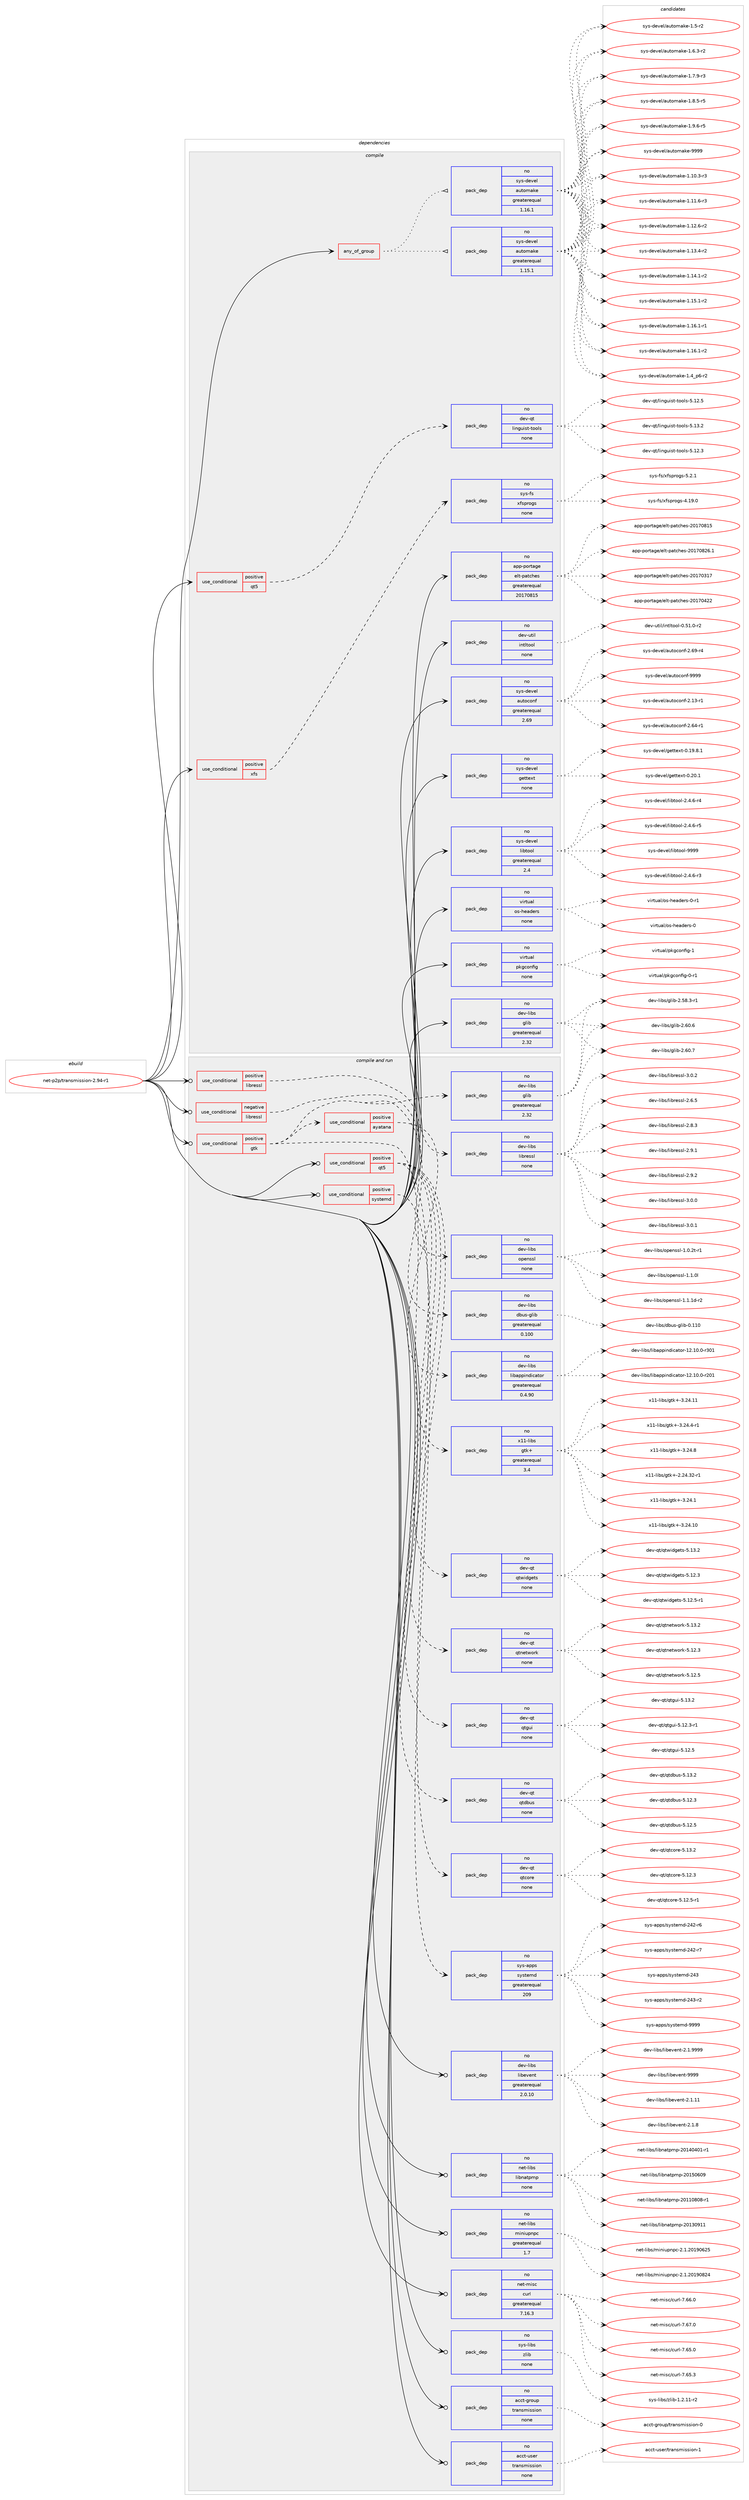 digraph prolog {

# *************
# Graph options
# *************

newrank=true;
concentrate=true;
compound=true;
graph [rankdir=LR,fontname=Helvetica,fontsize=10,ranksep=1.5];#, ranksep=2.5, nodesep=0.2];
edge  [arrowhead=vee];
node  [fontname=Helvetica,fontsize=10];

# **********
# The ebuild
# **********

subgraph cluster_leftcol {
color=gray;
rank=same;
label=<<i>ebuild</i>>;
id [label="net-p2p/transmission-2.94-r1", color=red, width=4, href="../net-p2p/transmission-2.94-r1.svg"];
}

# ****************
# The dependencies
# ****************

subgraph cluster_midcol {
color=gray;
label=<<i>dependencies</i>>;
subgraph cluster_compile {
fillcolor="#eeeeee";
style=filled;
label=<<i>compile</i>>;
subgraph any14338 {
dependency840773 [label=<<TABLE BORDER="0" CELLBORDER="1" CELLSPACING="0" CELLPADDING="4"><TR><TD CELLPADDING="10">any_of_group</TD></TR></TABLE>>, shape=none, color=red];subgraph pack621040 {
dependency840774 [label=<<TABLE BORDER="0" CELLBORDER="1" CELLSPACING="0" CELLPADDING="4" WIDTH="220"><TR><TD ROWSPAN="6" CELLPADDING="30">pack_dep</TD></TR><TR><TD WIDTH="110">no</TD></TR><TR><TD>sys-devel</TD></TR><TR><TD>automake</TD></TR><TR><TD>greaterequal</TD></TR><TR><TD>1.16.1</TD></TR></TABLE>>, shape=none, color=blue];
}
dependency840773:e -> dependency840774:w [weight=20,style="dotted",arrowhead="oinv"];
subgraph pack621041 {
dependency840775 [label=<<TABLE BORDER="0" CELLBORDER="1" CELLSPACING="0" CELLPADDING="4" WIDTH="220"><TR><TD ROWSPAN="6" CELLPADDING="30">pack_dep</TD></TR><TR><TD WIDTH="110">no</TD></TR><TR><TD>sys-devel</TD></TR><TR><TD>automake</TD></TR><TR><TD>greaterequal</TD></TR><TR><TD>1.15.1</TD></TR></TABLE>>, shape=none, color=blue];
}
dependency840773:e -> dependency840775:w [weight=20,style="dotted",arrowhead="oinv"];
}
id:e -> dependency840773:w [weight=20,style="solid",arrowhead="vee"];
subgraph cond204897 {
dependency840776 [label=<<TABLE BORDER="0" CELLBORDER="1" CELLSPACING="0" CELLPADDING="4"><TR><TD ROWSPAN="3" CELLPADDING="10">use_conditional</TD></TR><TR><TD>positive</TD></TR><TR><TD>qt5</TD></TR></TABLE>>, shape=none, color=red];
subgraph pack621042 {
dependency840777 [label=<<TABLE BORDER="0" CELLBORDER="1" CELLSPACING="0" CELLPADDING="4" WIDTH="220"><TR><TD ROWSPAN="6" CELLPADDING="30">pack_dep</TD></TR><TR><TD WIDTH="110">no</TD></TR><TR><TD>dev-qt</TD></TR><TR><TD>linguist-tools</TD></TR><TR><TD>none</TD></TR><TR><TD></TD></TR></TABLE>>, shape=none, color=blue];
}
dependency840776:e -> dependency840777:w [weight=20,style="dashed",arrowhead="vee"];
}
id:e -> dependency840776:w [weight=20,style="solid",arrowhead="vee"];
subgraph cond204898 {
dependency840778 [label=<<TABLE BORDER="0" CELLBORDER="1" CELLSPACING="0" CELLPADDING="4"><TR><TD ROWSPAN="3" CELLPADDING="10">use_conditional</TD></TR><TR><TD>positive</TD></TR><TR><TD>xfs</TD></TR></TABLE>>, shape=none, color=red];
subgraph pack621043 {
dependency840779 [label=<<TABLE BORDER="0" CELLBORDER="1" CELLSPACING="0" CELLPADDING="4" WIDTH="220"><TR><TD ROWSPAN="6" CELLPADDING="30">pack_dep</TD></TR><TR><TD WIDTH="110">no</TD></TR><TR><TD>sys-fs</TD></TR><TR><TD>xfsprogs</TD></TR><TR><TD>none</TD></TR><TR><TD></TD></TR></TABLE>>, shape=none, color=blue];
}
dependency840778:e -> dependency840779:w [weight=20,style="dashed",arrowhead="vee"];
}
id:e -> dependency840778:w [weight=20,style="solid",arrowhead="vee"];
subgraph pack621044 {
dependency840780 [label=<<TABLE BORDER="0" CELLBORDER="1" CELLSPACING="0" CELLPADDING="4" WIDTH="220"><TR><TD ROWSPAN="6" CELLPADDING="30">pack_dep</TD></TR><TR><TD WIDTH="110">no</TD></TR><TR><TD>app-portage</TD></TR><TR><TD>elt-patches</TD></TR><TR><TD>greaterequal</TD></TR><TR><TD>20170815</TD></TR></TABLE>>, shape=none, color=blue];
}
id:e -> dependency840780:w [weight=20,style="solid",arrowhead="vee"];
subgraph pack621045 {
dependency840781 [label=<<TABLE BORDER="0" CELLBORDER="1" CELLSPACING="0" CELLPADDING="4" WIDTH="220"><TR><TD ROWSPAN="6" CELLPADDING="30">pack_dep</TD></TR><TR><TD WIDTH="110">no</TD></TR><TR><TD>dev-libs</TD></TR><TR><TD>glib</TD></TR><TR><TD>greaterequal</TD></TR><TR><TD>2.32</TD></TR></TABLE>>, shape=none, color=blue];
}
id:e -> dependency840781:w [weight=20,style="solid",arrowhead="vee"];
subgraph pack621046 {
dependency840782 [label=<<TABLE BORDER="0" CELLBORDER="1" CELLSPACING="0" CELLPADDING="4" WIDTH="220"><TR><TD ROWSPAN="6" CELLPADDING="30">pack_dep</TD></TR><TR><TD WIDTH="110">no</TD></TR><TR><TD>dev-util</TD></TR><TR><TD>intltool</TD></TR><TR><TD>none</TD></TR><TR><TD></TD></TR></TABLE>>, shape=none, color=blue];
}
id:e -> dependency840782:w [weight=20,style="solid",arrowhead="vee"];
subgraph pack621047 {
dependency840783 [label=<<TABLE BORDER="0" CELLBORDER="1" CELLSPACING="0" CELLPADDING="4" WIDTH="220"><TR><TD ROWSPAN="6" CELLPADDING="30">pack_dep</TD></TR><TR><TD WIDTH="110">no</TD></TR><TR><TD>sys-devel</TD></TR><TR><TD>autoconf</TD></TR><TR><TD>greaterequal</TD></TR><TR><TD>2.69</TD></TR></TABLE>>, shape=none, color=blue];
}
id:e -> dependency840783:w [weight=20,style="solid",arrowhead="vee"];
subgraph pack621048 {
dependency840784 [label=<<TABLE BORDER="0" CELLBORDER="1" CELLSPACING="0" CELLPADDING="4" WIDTH="220"><TR><TD ROWSPAN="6" CELLPADDING="30">pack_dep</TD></TR><TR><TD WIDTH="110">no</TD></TR><TR><TD>sys-devel</TD></TR><TR><TD>gettext</TD></TR><TR><TD>none</TD></TR><TR><TD></TD></TR></TABLE>>, shape=none, color=blue];
}
id:e -> dependency840784:w [weight=20,style="solid",arrowhead="vee"];
subgraph pack621049 {
dependency840785 [label=<<TABLE BORDER="0" CELLBORDER="1" CELLSPACING="0" CELLPADDING="4" WIDTH="220"><TR><TD ROWSPAN="6" CELLPADDING="30">pack_dep</TD></TR><TR><TD WIDTH="110">no</TD></TR><TR><TD>sys-devel</TD></TR><TR><TD>libtool</TD></TR><TR><TD>greaterequal</TD></TR><TR><TD>2.4</TD></TR></TABLE>>, shape=none, color=blue];
}
id:e -> dependency840785:w [weight=20,style="solid",arrowhead="vee"];
subgraph pack621050 {
dependency840786 [label=<<TABLE BORDER="0" CELLBORDER="1" CELLSPACING="0" CELLPADDING="4" WIDTH="220"><TR><TD ROWSPAN="6" CELLPADDING="30">pack_dep</TD></TR><TR><TD WIDTH="110">no</TD></TR><TR><TD>virtual</TD></TR><TR><TD>os-headers</TD></TR><TR><TD>none</TD></TR><TR><TD></TD></TR></TABLE>>, shape=none, color=blue];
}
id:e -> dependency840786:w [weight=20,style="solid",arrowhead="vee"];
subgraph pack621051 {
dependency840787 [label=<<TABLE BORDER="0" CELLBORDER="1" CELLSPACING="0" CELLPADDING="4" WIDTH="220"><TR><TD ROWSPAN="6" CELLPADDING="30">pack_dep</TD></TR><TR><TD WIDTH="110">no</TD></TR><TR><TD>virtual</TD></TR><TR><TD>pkgconfig</TD></TR><TR><TD>none</TD></TR><TR><TD></TD></TR></TABLE>>, shape=none, color=blue];
}
id:e -> dependency840787:w [weight=20,style="solid",arrowhead="vee"];
}
subgraph cluster_compileandrun {
fillcolor="#eeeeee";
style=filled;
label=<<i>compile and run</i>>;
subgraph cond204899 {
dependency840788 [label=<<TABLE BORDER="0" CELLBORDER="1" CELLSPACING="0" CELLPADDING="4"><TR><TD ROWSPAN="3" CELLPADDING="10">use_conditional</TD></TR><TR><TD>negative</TD></TR><TR><TD>libressl</TD></TR></TABLE>>, shape=none, color=red];
subgraph pack621052 {
dependency840789 [label=<<TABLE BORDER="0" CELLBORDER="1" CELLSPACING="0" CELLPADDING="4" WIDTH="220"><TR><TD ROWSPAN="6" CELLPADDING="30">pack_dep</TD></TR><TR><TD WIDTH="110">no</TD></TR><TR><TD>dev-libs</TD></TR><TR><TD>openssl</TD></TR><TR><TD>none</TD></TR><TR><TD></TD></TR></TABLE>>, shape=none, color=blue];
}
dependency840788:e -> dependency840789:w [weight=20,style="dashed",arrowhead="vee"];
}
id:e -> dependency840788:w [weight=20,style="solid",arrowhead="odotvee"];
subgraph cond204900 {
dependency840790 [label=<<TABLE BORDER="0" CELLBORDER="1" CELLSPACING="0" CELLPADDING="4"><TR><TD ROWSPAN="3" CELLPADDING="10">use_conditional</TD></TR><TR><TD>positive</TD></TR><TR><TD>gtk</TD></TR></TABLE>>, shape=none, color=red];
subgraph pack621053 {
dependency840791 [label=<<TABLE BORDER="0" CELLBORDER="1" CELLSPACING="0" CELLPADDING="4" WIDTH="220"><TR><TD ROWSPAN="6" CELLPADDING="30">pack_dep</TD></TR><TR><TD WIDTH="110">no</TD></TR><TR><TD>dev-libs</TD></TR><TR><TD>dbus-glib</TD></TR><TR><TD>greaterequal</TD></TR><TR><TD>0.100</TD></TR></TABLE>>, shape=none, color=blue];
}
dependency840790:e -> dependency840791:w [weight=20,style="dashed",arrowhead="vee"];
subgraph pack621054 {
dependency840792 [label=<<TABLE BORDER="0" CELLBORDER="1" CELLSPACING="0" CELLPADDING="4" WIDTH="220"><TR><TD ROWSPAN="6" CELLPADDING="30">pack_dep</TD></TR><TR><TD WIDTH="110">no</TD></TR><TR><TD>dev-libs</TD></TR><TR><TD>glib</TD></TR><TR><TD>greaterequal</TD></TR><TR><TD>2.32</TD></TR></TABLE>>, shape=none, color=blue];
}
dependency840790:e -> dependency840792:w [weight=20,style="dashed",arrowhead="vee"];
subgraph pack621055 {
dependency840793 [label=<<TABLE BORDER="0" CELLBORDER="1" CELLSPACING="0" CELLPADDING="4" WIDTH="220"><TR><TD ROWSPAN="6" CELLPADDING="30">pack_dep</TD></TR><TR><TD WIDTH="110">no</TD></TR><TR><TD>x11-libs</TD></TR><TR><TD>gtk+</TD></TR><TR><TD>greaterequal</TD></TR><TR><TD>3.4</TD></TR></TABLE>>, shape=none, color=blue];
}
dependency840790:e -> dependency840793:w [weight=20,style="dashed",arrowhead="vee"];
subgraph cond204901 {
dependency840794 [label=<<TABLE BORDER="0" CELLBORDER="1" CELLSPACING="0" CELLPADDING="4"><TR><TD ROWSPAN="3" CELLPADDING="10">use_conditional</TD></TR><TR><TD>positive</TD></TR><TR><TD>ayatana</TD></TR></TABLE>>, shape=none, color=red];
subgraph pack621056 {
dependency840795 [label=<<TABLE BORDER="0" CELLBORDER="1" CELLSPACING="0" CELLPADDING="4" WIDTH="220"><TR><TD ROWSPAN="6" CELLPADDING="30">pack_dep</TD></TR><TR><TD WIDTH="110">no</TD></TR><TR><TD>dev-libs</TD></TR><TR><TD>libappindicator</TD></TR><TR><TD>greaterequal</TD></TR><TR><TD>0.4.90</TD></TR></TABLE>>, shape=none, color=blue];
}
dependency840794:e -> dependency840795:w [weight=20,style="dashed",arrowhead="vee"];
}
dependency840790:e -> dependency840794:w [weight=20,style="dashed",arrowhead="vee"];
}
id:e -> dependency840790:w [weight=20,style="solid",arrowhead="odotvee"];
subgraph cond204902 {
dependency840796 [label=<<TABLE BORDER="0" CELLBORDER="1" CELLSPACING="0" CELLPADDING="4"><TR><TD ROWSPAN="3" CELLPADDING="10">use_conditional</TD></TR><TR><TD>positive</TD></TR><TR><TD>libressl</TD></TR></TABLE>>, shape=none, color=red];
subgraph pack621057 {
dependency840797 [label=<<TABLE BORDER="0" CELLBORDER="1" CELLSPACING="0" CELLPADDING="4" WIDTH="220"><TR><TD ROWSPAN="6" CELLPADDING="30">pack_dep</TD></TR><TR><TD WIDTH="110">no</TD></TR><TR><TD>dev-libs</TD></TR><TR><TD>libressl</TD></TR><TR><TD>none</TD></TR><TR><TD></TD></TR></TABLE>>, shape=none, color=blue];
}
dependency840796:e -> dependency840797:w [weight=20,style="dashed",arrowhead="vee"];
}
id:e -> dependency840796:w [weight=20,style="solid",arrowhead="odotvee"];
subgraph cond204903 {
dependency840798 [label=<<TABLE BORDER="0" CELLBORDER="1" CELLSPACING="0" CELLPADDING="4"><TR><TD ROWSPAN="3" CELLPADDING="10">use_conditional</TD></TR><TR><TD>positive</TD></TR><TR><TD>qt5</TD></TR></TABLE>>, shape=none, color=red];
subgraph pack621058 {
dependency840799 [label=<<TABLE BORDER="0" CELLBORDER="1" CELLSPACING="0" CELLPADDING="4" WIDTH="220"><TR><TD ROWSPAN="6" CELLPADDING="30">pack_dep</TD></TR><TR><TD WIDTH="110">no</TD></TR><TR><TD>dev-qt</TD></TR><TR><TD>qtcore</TD></TR><TR><TD>none</TD></TR><TR><TD></TD></TR></TABLE>>, shape=none, color=blue];
}
dependency840798:e -> dependency840799:w [weight=20,style="dashed",arrowhead="vee"];
subgraph pack621059 {
dependency840800 [label=<<TABLE BORDER="0" CELLBORDER="1" CELLSPACING="0" CELLPADDING="4" WIDTH="220"><TR><TD ROWSPAN="6" CELLPADDING="30">pack_dep</TD></TR><TR><TD WIDTH="110">no</TD></TR><TR><TD>dev-qt</TD></TR><TR><TD>qtdbus</TD></TR><TR><TD>none</TD></TR><TR><TD></TD></TR></TABLE>>, shape=none, color=blue];
}
dependency840798:e -> dependency840800:w [weight=20,style="dashed",arrowhead="vee"];
subgraph pack621060 {
dependency840801 [label=<<TABLE BORDER="0" CELLBORDER="1" CELLSPACING="0" CELLPADDING="4" WIDTH="220"><TR><TD ROWSPAN="6" CELLPADDING="30">pack_dep</TD></TR><TR><TD WIDTH="110">no</TD></TR><TR><TD>dev-qt</TD></TR><TR><TD>qtgui</TD></TR><TR><TD>none</TD></TR><TR><TD></TD></TR></TABLE>>, shape=none, color=blue];
}
dependency840798:e -> dependency840801:w [weight=20,style="dashed",arrowhead="vee"];
subgraph pack621061 {
dependency840802 [label=<<TABLE BORDER="0" CELLBORDER="1" CELLSPACING="0" CELLPADDING="4" WIDTH="220"><TR><TD ROWSPAN="6" CELLPADDING="30">pack_dep</TD></TR><TR><TD WIDTH="110">no</TD></TR><TR><TD>dev-qt</TD></TR><TR><TD>qtnetwork</TD></TR><TR><TD>none</TD></TR><TR><TD></TD></TR></TABLE>>, shape=none, color=blue];
}
dependency840798:e -> dependency840802:w [weight=20,style="dashed",arrowhead="vee"];
subgraph pack621062 {
dependency840803 [label=<<TABLE BORDER="0" CELLBORDER="1" CELLSPACING="0" CELLPADDING="4" WIDTH="220"><TR><TD ROWSPAN="6" CELLPADDING="30">pack_dep</TD></TR><TR><TD WIDTH="110">no</TD></TR><TR><TD>dev-qt</TD></TR><TR><TD>qtwidgets</TD></TR><TR><TD>none</TD></TR><TR><TD></TD></TR></TABLE>>, shape=none, color=blue];
}
dependency840798:e -> dependency840803:w [weight=20,style="dashed",arrowhead="vee"];
}
id:e -> dependency840798:w [weight=20,style="solid",arrowhead="odotvee"];
subgraph cond204904 {
dependency840804 [label=<<TABLE BORDER="0" CELLBORDER="1" CELLSPACING="0" CELLPADDING="4"><TR><TD ROWSPAN="3" CELLPADDING="10">use_conditional</TD></TR><TR><TD>positive</TD></TR><TR><TD>systemd</TD></TR></TABLE>>, shape=none, color=red];
subgraph pack621063 {
dependency840805 [label=<<TABLE BORDER="0" CELLBORDER="1" CELLSPACING="0" CELLPADDING="4" WIDTH="220"><TR><TD ROWSPAN="6" CELLPADDING="30">pack_dep</TD></TR><TR><TD WIDTH="110">no</TD></TR><TR><TD>sys-apps</TD></TR><TR><TD>systemd</TD></TR><TR><TD>greaterequal</TD></TR><TR><TD>209</TD></TR></TABLE>>, shape=none, color=blue];
}
dependency840804:e -> dependency840805:w [weight=20,style="dashed",arrowhead="vee"];
}
id:e -> dependency840804:w [weight=20,style="solid",arrowhead="odotvee"];
subgraph pack621064 {
dependency840806 [label=<<TABLE BORDER="0" CELLBORDER="1" CELLSPACING="0" CELLPADDING="4" WIDTH="220"><TR><TD ROWSPAN="6" CELLPADDING="30">pack_dep</TD></TR><TR><TD WIDTH="110">no</TD></TR><TR><TD>acct-group</TD></TR><TR><TD>transmission</TD></TR><TR><TD>none</TD></TR><TR><TD></TD></TR></TABLE>>, shape=none, color=blue];
}
id:e -> dependency840806:w [weight=20,style="solid",arrowhead="odotvee"];
subgraph pack621065 {
dependency840807 [label=<<TABLE BORDER="0" CELLBORDER="1" CELLSPACING="0" CELLPADDING="4" WIDTH="220"><TR><TD ROWSPAN="6" CELLPADDING="30">pack_dep</TD></TR><TR><TD WIDTH="110">no</TD></TR><TR><TD>acct-user</TD></TR><TR><TD>transmission</TD></TR><TR><TD>none</TD></TR><TR><TD></TD></TR></TABLE>>, shape=none, color=blue];
}
id:e -> dependency840807:w [weight=20,style="solid",arrowhead="odotvee"];
subgraph pack621066 {
dependency840808 [label=<<TABLE BORDER="0" CELLBORDER="1" CELLSPACING="0" CELLPADDING="4" WIDTH="220"><TR><TD ROWSPAN="6" CELLPADDING="30">pack_dep</TD></TR><TR><TD WIDTH="110">no</TD></TR><TR><TD>dev-libs</TD></TR><TR><TD>libevent</TD></TR><TR><TD>greaterequal</TD></TR><TR><TD>2.0.10</TD></TR></TABLE>>, shape=none, color=blue];
}
id:e -> dependency840808:w [weight=20,style="solid",arrowhead="odotvee"];
subgraph pack621067 {
dependency840809 [label=<<TABLE BORDER="0" CELLBORDER="1" CELLSPACING="0" CELLPADDING="4" WIDTH="220"><TR><TD ROWSPAN="6" CELLPADDING="30">pack_dep</TD></TR><TR><TD WIDTH="110">no</TD></TR><TR><TD>net-libs</TD></TR><TR><TD>libnatpmp</TD></TR><TR><TD>none</TD></TR><TR><TD></TD></TR></TABLE>>, shape=none, color=blue];
}
id:e -> dependency840809:w [weight=20,style="solid",arrowhead="odotvee"];
subgraph pack621068 {
dependency840810 [label=<<TABLE BORDER="0" CELLBORDER="1" CELLSPACING="0" CELLPADDING="4" WIDTH="220"><TR><TD ROWSPAN="6" CELLPADDING="30">pack_dep</TD></TR><TR><TD WIDTH="110">no</TD></TR><TR><TD>net-libs</TD></TR><TR><TD>miniupnpc</TD></TR><TR><TD>greaterequal</TD></TR><TR><TD>1.7</TD></TR></TABLE>>, shape=none, color=blue];
}
id:e -> dependency840810:w [weight=20,style="solid",arrowhead="odotvee"];
subgraph pack621069 {
dependency840811 [label=<<TABLE BORDER="0" CELLBORDER="1" CELLSPACING="0" CELLPADDING="4" WIDTH="220"><TR><TD ROWSPAN="6" CELLPADDING="30">pack_dep</TD></TR><TR><TD WIDTH="110">no</TD></TR><TR><TD>net-misc</TD></TR><TR><TD>curl</TD></TR><TR><TD>greaterequal</TD></TR><TR><TD>7.16.3</TD></TR></TABLE>>, shape=none, color=blue];
}
id:e -> dependency840811:w [weight=20,style="solid",arrowhead="odotvee"];
subgraph pack621070 {
dependency840812 [label=<<TABLE BORDER="0" CELLBORDER="1" CELLSPACING="0" CELLPADDING="4" WIDTH="220"><TR><TD ROWSPAN="6" CELLPADDING="30">pack_dep</TD></TR><TR><TD WIDTH="110">no</TD></TR><TR><TD>sys-libs</TD></TR><TR><TD>zlib</TD></TR><TR><TD>none</TD></TR><TR><TD></TD></TR></TABLE>>, shape=none, color=blue];
}
id:e -> dependency840812:w [weight=20,style="solid",arrowhead="odotvee"];
}
subgraph cluster_run {
fillcolor="#eeeeee";
style=filled;
label=<<i>run</i>>;
}
}

# **************
# The candidates
# **************

subgraph cluster_choices {
rank=same;
color=gray;
label=<<i>candidates</i>>;

subgraph choice621040 {
color=black;
nodesep=1;
choice11512111545100101118101108479711711611110997107101454946494846514511451 [label="sys-devel/automake-1.10.3-r3", color=red, width=4,href="../sys-devel/automake-1.10.3-r3.svg"];
choice11512111545100101118101108479711711611110997107101454946494946544511451 [label="sys-devel/automake-1.11.6-r3", color=red, width=4,href="../sys-devel/automake-1.11.6-r3.svg"];
choice11512111545100101118101108479711711611110997107101454946495046544511450 [label="sys-devel/automake-1.12.6-r2", color=red, width=4,href="../sys-devel/automake-1.12.6-r2.svg"];
choice11512111545100101118101108479711711611110997107101454946495146524511450 [label="sys-devel/automake-1.13.4-r2", color=red, width=4,href="../sys-devel/automake-1.13.4-r2.svg"];
choice11512111545100101118101108479711711611110997107101454946495246494511450 [label="sys-devel/automake-1.14.1-r2", color=red, width=4,href="../sys-devel/automake-1.14.1-r2.svg"];
choice11512111545100101118101108479711711611110997107101454946495346494511450 [label="sys-devel/automake-1.15.1-r2", color=red, width=4,href="../sys-devel/automake-1.15.1-r2.svg"];
choice11512111545100101118101108479711711611110997107101454946495446494511449 [label="sys-devel/automake-1.16.1-r1", color=red, width=4,href="../sys-devel/automake-1.16.1-r1.svg"];
choice11512111545100101118101108479711711611110997107101454946495446494511450 [label="sys-devel/automake-1.16.1-r2", color=red, width=4,href="../sys-devel/automake-1.16.1-r2.svg"];
choice115121115451001011181011084797117116111109971071014549465295112544511450 [label="sys-devel/automake-1.4_p6-r2", color=red, width=4,href="../sys-devel/automake-1.4_p6-r2.svg"];
choice11512111545100101118101108479711711611110997107101454946534511450 [label="sys-devel/automake-1.5-r2", color=red, width=4,href="../sys-devel/automake-1.5-r2.svg"];
choice115121115451001011181011084797117116111109971071014549465446514511450 [label="sys-devel/automake-1.6.3-r2", color=red, width=4,href="../sys-devel/automake-1.6.3-r2.svg"];
choice115121115451001011181011084797117116111109971071014549465546574511451 [label="sys-devel/automake-1.7.9-r3", color=red, width=4,href="../sys-devel/automake-1.7.9-r3.svg"];
choice115121115451001011181011084797117116111109971071014549465646534511453 [label="sys-devel/automake-1.8.5-r5", color=red, width=4,href="../sys-devel/automake-1.8.5-r5.svg"];
choice115121115451001011181011084797117116111109971071014549465746544511453 [label="sys-devel/automake-1.9.6-r5", color=red, width=4,href="../sys-devel/automake-1.9.6-r5.svg"];
choice115121115451001011181011084797117116111109971071014557575757 [label="sys-devel/automake-9999", color=red, width=4,href="../sys-devel/automake-9999.svg"];
dependency840774:e -> choice11512111545100101118101108479711711611110997107101454946494846514511451:w [style=dotted,weight="100"];
dependency840774:e -> choice11512111545100101118101108479711711611110997107101454946494946544511451:w [style=dotted,weight="100"];
dependency840774:e -> choice11512111545100101118101108479711711611110997107101454946495046544511450:w [style=dotted,weight="100"];
dependency840774:e -> choice11512111545100101118101108479711711611110997107101454946495146524511450:w [style=dotted,weight="100"];
dependency840774:e -> choice11512111545100101118101108479711711611110997107101454946495246494511450:w [style=dotted,weight="100"];
dependency840774:e -> choice11512111545100101118101108479711711611110997107101454946495346494511450:w [style=dotted,weight="100"];
dependency840774:e -> choice11512111545100101118101108479711711611110997107101454946495446494511449:w [style=dotted,weight="100"];
dependency840774:e -> choice11512111545100101118101108479711711611110997107101454946495446494511450:w [style=dotted,weight="100"];
dependency840774:e -> choice115121115451001011181011084797117116111109971071014549465295112544511450:w [style=dotted,weight="100"];
dependency840774:e -> choice11512111545100101118101108479711711611110997107101454946534511450:w [style=dotted,weight="100"];
dependency840774:e -> choice115121115451001011181011084797117116111109971071014549465446514511450:w [style=dotted,weight="100"];
dependency840774:e -> choice115121115451001011181011084797117116111109971071014549465546574511451:w [style=dotted,weight="100"];
dependency840774:e -> choice115121115451001011181011084797117116111109971071014549465646534511453:w [style=dotted,weight="100"];
dependency840774:e -> choice115121115451001011181011084797117116111109971071014549465746544511453:w [style=dotted,weight="100"];
dependency840774:e -> choice115121115451001011181011084797117116111109971071014557575757:w [style=dotted,weight="100"];
}
subgraph choice621041 {
color=black;
nodesep=1;
choice11512111545100101118101108479711711611110997107101454946494846514511451 [label="sys-devel/automake-1.10.3-r3", color=red, width=4,href="../sys-devel/automake-1.10.3-r3.svg"];
choice11512111545100101118101108479711711611110997107101454946494946544511451 [label="sys-devel/automake-1.11.6-r3", color=red, width=4,href="../sys-devel/automake-1.11.6-r3.svg"];
choice11512111545100101118101108479711711611110997107101454946495046544511450 [label="sys-devel/automake-1.12.6-r2", color=red, width=4,href="../sys-devel/automake-1.12.6-r2.svg"];
choice11512111545100101118101108479711711611110997107101454946495146524511450 [label="sys-devel/automake-1.13.4-r2", color=red, width=4,href="../sys-devel/automake-1.13.4-r2.svg"];
choice11512111545100101118101108479711711611110997107101454946495246494511450 [label="sys-devel/automake-1.14.1-r2", color=red, width=4,href="../sys-devel/automake-1.14.1-r2.svg"];
choice11512111545100101118101108479711711611110997107101454946495346494511450 [label="sys-devel/automake-1.15.1-r2", color=red, width=4,href="../sys-devel/automake-1.15.1-r2.svg"];
choice11512111545100101118101108479711711611110997107101454946495446494511449 [label="sys-devel/automake-1.16.1-r1", color=red, width=4,href="../sys-devel/automake-1.16.1-r1.svg"];
choice11512111545100101118101108479711711611110997107101454946495446494511450 [label="sys-devel/automake-1.16.1-r2", color=red, width=4,href="../sys-devel/automake-1.16.1-r2.svg"];
choice115121115451001011181011084797117116111109971071014549465295112544511450 [label="sys-devel/automake-1.4_p6-r2", color=red, width=4,href="../sys-devel/automake-1.4_p6-r2.svg"];
choice11512111545100101118101108479711711611110997107101454946534511450 [label="sys-devel/automake-1.5-r2", color=red, width=4,href="../sys-devel/automake-1.5-r2.svg"];
choice115121115451001011181011084797117116111109971071014549465446514511450 [label="sys-devel/automake-1.6.3-r2", color=red, width=4,href="../sys-devel/automake-1.6.3-r2.svg"];
choice115121115451001011181011084797117116111109971071014549465546574511451 [label="sys-devel/automake-1.7.9-r3", color=red, width=4,href="../sys-devel/automake-1.7.9-r3.svg"];
choice115121115451001011181011084797117116111109971071014549465646534511453 [label="sys-devel/automake-1.8.5-r5", color=red, width=4,href="../sys-devel/automake-1.8.5-r5.svg"];
choice115121115451001011181011084797117116111109971071014549465746544511453 [label="sys-devel/automake-1.9.6-r5", color=red, width=4,href="../sys-devel/automake-1.9.6-r5.svg"];
choice115121115451001011181011084797117116111109971071014557575757 [label="sys-devel/automake-9999", color=red, width=4,href="../sys-devel/automake-9999.svg"];
dependency840775:e -> choice11512111545100101118101108479711711611110997107101454946494846514511451:w [style=dotted,weight="100"];
dependency840775:e -> choice11512111545100101118101108479711711611110997107101454946494946544511451:w [style=dotted,weight="100"];
dependency840775:e -> choice11512111545100101118101108479711711611110997107101454946495046544511450:w [style=dotted,weight="100"];
dependency840775:e -> choice11512111545100101118101108479711711611110997107101454946495146524511450:w [style=dotted,weight="100"];
dependency840775:e -> choice11512111545100101118101108479711711611110997107101454946495246494511450:w [style=dotted,weight="100"];
dependency840775:e -> choice11512111545100101118101108479711711611110997107101454946495346494511450:w [style=dotted,weight="100"];
dependency840775:e -> choice11512111545100101118101108479711711611110997107101454946495446494511449:w [style=dotted,weight="100"];
dependency840775:e -> choice11512111545100101118101108479711711611110997107101454946495446494511450:w [style=dotted,weight="100"];
dependency840775:e -> choice115121115451001011181011084797117116111109971071014549465295112544511450:w [style=dotted,weight="100"];
dependency840775:e -> choice11512111545100101118101108479711711611110997107101454946534511450:w [style=dotted,weight="100"];
dependency840775:e -> choice115121115451001011181011084797117116111109971071014549465446514511450:w [style=dotted,weight="100"];
dependency840775:e -> choice115121115451001011181011084797117116111109971071014549465546574511451:w [style=dotted,weight="100"];
dependency840775:e -> choice115121115451001011181011084797117116111109971071014549465646534511453:w [style=dotted,weight="100"];
dependency840775:e -> choice115121115451001011181011084797117116111109971071014549465746544511453:w [style=dotted,weight="100"];
dependency840775:e -> choice115121115451001011181011084797117116111109971071014557575757:w [style=dotted,weight="100"];
}
subgraph choice621042 {
color=black;
nodesep=1;
choice10010111845113116471081051101031171051151164511611111110811545534649504651 [label="dev-qt/linguist-tools-5.12.3", color=red, width=4,href="../dev-qt/linguist-tools-5.12.3.svg"];
choice10010111845113116471081051101031171051151164511611111110811545534649504653 [label="dev-qt/linguist-tools-5.12.5", color=red, width=4,href="../dev-qt/linguist-tools-5.12.5.svg"];
choice10010111845113116471081051101031171051151164511611111110811545534649514650 [label="dev-qt/linguist-tools-5.13.2", color=red, width=4,href="../dev-qt/linguist-tools-5.13.2.svg"];
dependency840777:e -> choice10010111845113116471081051101031171051151164511611111110811545534649504651:w [style=dotted,weight="100"];
dependency840777:e -> choice10010111845113116471081051101031171051151164511611111110811545534649504653:w [style=dotted,weight="100"];
dependency840777:e -> choice10010111845113116471081051101031171051151164511611111110811545534649514650:w [style=dotted,weight="100"];
}
subgraph choice621043 {
color=black;
nodesep=1;
choice115121115451021154712010211511211411110311545524649574648 [label="sys-fs/xfsprogs-4.19.0", color=red, width=4,href="../sys-fs/xfsprogs-4.19.0.svg"];
choice1151211154510211547120102115112114111103115455346504649 [label="sys-fs/xfsprogs-5.2.1", color=red, width=4,href="../sys-fs/xfsprogs-5.2.1.svg"];
dependency840779:e -> choice115121115451021154712010211511211411110311545524649574648:w [style=dotted,weight="100"];
dependency840779:e -> choice1151211154510211547120102115112114111103115455346504649:w [style=dotted,weight="100"];
}
subgraph choice621044 {
color=black;
nodesep=1;
choice97112112451121111141169710310147101108116451129711699104101115455048495548514955 [label="app-portage/elt-patches-20170317", color=red, width=4,href="../app-portage/elt-patches-20170317.svg"];
choice97112112451121111141169710310147101108116451129711699104101115455048495548525050 [label="app-portage/elt-patches-20170422", color=red, width=4,href="../app-portage/elt-patches-20170422.svg"];
choice97112112451121111141169710310147101108116451129711699104101115455048495548564953 [label="app-portage/elt-patches-20170815", color=red, width=4,href="../app-portage/elt-patches-20170815.svg"];
choice971121124511211111411697103101471011081164511297116991041011154550484955485650544649 [label="app-portage/elt-patches-20170826.1", color=red, width=4,href="../app-portage/elt-patches-20170826.1.svg"];
dependency840780:e -> choice97112112451121111141169710310147101108116451129711699104101115455048495548514955:w [style=dotted,weight="100"];
dependency840780:e -> choice97112112451121111141169710310147101108116451129711699104101115455048495548525050:w [style=dotted,weight="100"];
dependency840780:e -> choice97112112451121111141169710310147101108116451129711699104101115455048495548564953:w [style=dotted,weight="100"];
dependency840780:e -> choice971121124511211111411697103101471011081164511297116991041011154550484955485650544649:w [style=dotted,weight="100"];
}
subgraph choice621045 {
color=black;
nodesep=1;
choice10010111845108105981154710310810598455046535646514511449 [label="dev-libs/glib-2.58.3-r1", color=red, width=4,href="../dev-libs/glib-2.58.3-r1.svg"];
choice1001011184510810598115471031081059845504654484654 [label="dev-libs/glib-2.60.6", color=red, width=4,href="../dev-libs/glib-2.60.6.svg"];
choice1001011184510810598115471031081059845504654484655 [label="dev-libs/glib-2.60.7", color=red, width=4,href="../dev-libs/glib-2.60.7.svg"];
dependency840781:e -> choice10010111845108105981154710310810598455046535646514511449:w [style=dotted,weight="100"];
dependency840781:e -> choice1001011184510810598115471031081059845504654484654:w [style=dotted,weight="100"];
dependency840781:e -> choice1001011184510810598115471031081059845504654484655:w [style=dotted,weight="100"];
}
subgraph choice621046 {
color=black;
nodesep=1;
choice1001011184511711610510847105110116108116111111108454846534946484511450 [label="dev-util/intltool-0.51.0-r2", color=red, width=4,href="../dev-util/intltool-0.51.0-r2.svg"];
dependency840782:e -> choice1001011184511711610510847105110116108116111111108454846534946484511450:w [style=dotted,weight="100"];
}
subgraph choice621047 {
color=black;
nodesep=1;
choice1151211154510010111810110847971171161119911111010245504649514511449 [label="sys-devel/autoconf-2.13-r1", color=red, width=4,href="../sys-devel/autoconf-2.13-r1.svg"];
choice1151211154510010111810110847971171161119911111010245504654524511449 [label="sys-devel/autoconf-2.64-r1", color=red, width=4,href="../sys-devel/autoconf-2.64-r1.svg"];
choice1151211154510010111810110847971171161119911111010245504654574511452 [label="sys-devel/autoconf-2.69-r4", color=red, width=4,href="../sys-devel/autoconf-2.69-r4.svg"];
choice115121115451001011181011084797117116111991111101024557575757 [label="sys-devel/autoconf-9999", color=red, width=4,href="../sys-devel/autoconf-9999.svg"];
dependency840783:e -> choice1151211154510010111810110847971171161119911111010245504649514511449:w [style=dotted,weight="100"];
dependency840783:e -> choice1151211154510010111810110847971171161119911111010245504654524511449:w [style=dotted,weight="100"];
dependency840783:e -> choice1151211154510010111810110847971171161119911111010245504654574511452:w [style=dotted,weight="100"];
dependency840783:e -> choice115121115451001011181011084797117116111991111101024557575757:w [style=dotted,weight="100"];
}
subgraph choice621048 {
color=black;
nodesep=1;
choice1151211154510010111810110847103101116116101120116454846495746564649 [label="sys-devel/gettext-0.19.8.1", color=red, width=4,href="../sys-devel/gettext-0.19.8.1.svg"];
choice115121115451001011181011084710310111611610112011645484650484649 [label="sys-devel/gettext-0.20.1", color=red, width=4,href="../sys-devel/gettext-0.20.1.svg"];
dependency840784:e -> choice1151211154510010111810110847103101116116101120116454846495746564649:w [style=dotted,weight="100"];
dependency840784:e -> choice115121115451001011181011084710310111611610112011645484650484649:w [style=dotted,weight="100"];
}
subgraph choice621049 {
color=black;
nodesep=1;
choice1151211154510010111810110847108105981161111111084550465246544511451 [label="sys-devel/libtool-2.4.6-r3", color=red, width=4,href="../sys-devel/libtool-2.4.6-r3.svg"];
choice1151211154510010111810110847108105981161111111084550465246544511452 [label="sys-devel/libtool-2.4.6-r4", color=red, width=4,href="../sys-devel/libtool-2.4.6-r4.svg"];
choice1151211154510010111810110847108105981161111111084550465246544511453 [label="sys-devel/libtool-2.4.6-r5", color=red, width=4,href="../sys-devel/libtool-2.4.6-r5.svg"];
choice1151211154510010111810110847108105981161111111084557575757 [label="sys-devel/libtool-9999", color=red, width=4,href="../sys-devel/libtool-9999.svg"];
dependency840785:e -> choice1151211154510010111810110847108105981161111111084550465246544511451:w [style=dotted,weight="100"];
dependency840785:e -> choice1151211154510010111810110847108105981161111111084550465246544511452:w [style=dotted,weight="100"];
dependency840785:e -> choice1151211154510010111810110847108105981161111111084550465246544511453:w [style=dotted,weight="100"];
dependency840785:e -> choice1151211154510010111810110847108105981161111111084557575757:w [style=dotted,weight="100"];
}
subgraph choice621050 {
color=black;
nodesep=1;
choice118105114116117971084711111545104101971001011141154548 [label="virtual/os-headers-0", color=red, width=4,href="../virtual/os-headers-0.svg"];
choice1181051141161179710847111115451041019710010111411545484511449 [label="virtual/os-headers-0-r1", color=red, width=4,href="../virtual/os-headers-0-r1.svg"];
dependency840786:e -> choice118105114116117971084711111545104101971001011141154548:w [style=dotted,weight="100"];
dependency840786:e -> choice1181051141161179710847111115451041019710010111411545484511449:w [style=dotted,weight="100"];
}
subgraph choice621051 {
color=black;
nodesep=1;
choice11810511411611797108471121071039911111010210510345484511449 [label="virtual/pkgconfig-0-r1", color=red, width=4,href="../virtual/pkgconfig-0-r1.svg"];
choice1181051141161179710847112107103991111101021051034549 [label="virtual/pkgconfig-1", color=red, width=4,href="../virtual/pkgconfig-1.svg"];
dependency840787:e -> choice11810511411611797108471121071039911111010210510345484511449:w [style=dotted,weight="100"];
dependency840787:e -> choice1181051141161179710847112107103991111101021051034549:w [style=dotted,weight="100"];
}
subgraph choice621052 {
color=black;
nodesep=1;
choice1001011184510810598115471111121011101151151084549464846501164511449 [label="dev-libs/openssl-1.0.2t-r1", color=red, width=4,href="../dev-libs/openssl-1.0.2t-r1.svg"];
choice100101118451081059811547111112101110115115108454946494648108 [label="dev-libs/openssl-1.1.0l", color=red, width=4,href="../dev-libs/openssl-1.1.0l.svg"];
choice1001011184510810598115471111121011101151151084549464946491004511450 [label="dev-libs/openssl-1.1.1d-r2", color=red, width=4,href="../dev-libs/openssl-1.1.1d-r2.svg"];
dependency840789:e -> choice1001011184510810598115471111121011101151151084549464846501164511449:w [style=dotted,weight="100"];
dependency840789:e -> choice100101118451081059811547111112101110115115108454946494648108:w [style=dotted,weight="100"];
dependency840789:e -> choice1001011184510810598115471111121011101151151084549464946491004511450:w [style=dotted,weight="100"];
}
subgraph choice621053 {
color=black;
nodesep=1;
choice100101118451081059811547100981171154510310810598454846494948 [label="dev-libs/dbus-glib-0.110", color=red, width=4,href="../dev-libs/dbus-glib-0.110.svg"];
dependency840791:e -> choice100101118451081059811547100981171154510310810598454846494948:w [style=dotted,weight="100"];
}
subgraph choice621054 {
color=black;
nodesep=1;
choice10010111845108105981154710310810598455046535646514511449 [label="dev-libs/glib-2.58.3-r1", color=red, width=4,href="../dev-libs/glib-2.58.3-r1.svg"];
choice1001011184510810598115471031081059845504654484654 [label="dev-libs/glib-2.60.6", color=red, width=4,href="../dev-libs/glib-2.60.6.svg"];
choice1001011184510810598115471031081059845504654484655 [label="dev-libs/glib-2.60.7", color=red, width=4,href="../dev-libs/glib-2.60.7.svg"];
dependency840792:e -> choice10010111845108105981154710310810598455046535646514511449:w [style=dotted,weight="100"];
dependency840792:e -> choice1001011184510810598115471031081059845504654484654:w [style=dotted,weight="100"];
dependency840792:e -> choice1001011184510810598115471031081059845504654484655:w [style=dotted,weight="100"];
}
subgraph choice621055 {
color=black;
nodesep=1;
choice12049494510810598115471031161074345504650524651504511449 [label="x11-libs/gtk+-2.24.32-r1", color=red, width=4,href="../x11-libs/gtk+-2.24.32-r1.svg"];
choice12049494510810598115471031161074345514650524649 [label="x11-libs/gtk+-3.24.1", color=red, width=4,href="../x11-libs/gtk+-3.24.1.svg"];
choice1204949451081059811547103116107434551465052464948 [label="x11-libs/gtk+-3.24.10", color=red, width=4,href="../x11-libs/gtk+-3.24.10.svg"];
choice1204949451081059811547103116107434551465052464949 [label="x11-libs/gtk+-3.24.11", color=red, width=4,href="../x11-libs/gtk+-3.24.11.svg"];
choice120494945108105981154710311610743455146505246524511449 [label="x11-libs/gtk+-3.24.4-r1", color=red, width=4,href="../x11-libs/gtk+-3.24.4-r1.svg"];
choice12049494510810598115471031161074345514650524656 [label="x11-libs/gtk+-3.24.8", color=red, width=4,href="../x11-libs/gtk+-3.24.8.svg"];
dependency840793:e -> choice12049494510810598115471031161074345504650524651504511449:w [style=dotted,weight="100"];
dependency840793:e -> choice12049494510810598115471031161074345514650524649:w [style=dotted,weight="100"];
dependency840793:e -> choice1204949451081059811547103116107434551465052464948:w [style=dotted,weight="100"];
dependency840793:e -> choice1204949451081059811547103116107434551465052464949:w [style=dotted,weight="100"];
dependency840793:e -> choice120494945108105981154710311610743455146505246524511449:w [style=dotted,weight="100"];
dependency840793:e -> choice12049494510810598115471031161074345514650524656:w [style=dotted,weight="100"];
}
subgraph choice621056 {
color=black;
nodesep=1;
choice10010111845108105981154710810598971121121051101001059997116111114454950464948464845114504849 [label="dev-libs/libappindicator-12.10.0-r201", color=red, width=4,href="../dev-libs/libappindicator-12.10.0-r201.svg"];
choice10010111845108105981154710810598971121121051101001059997116111114454950464948464845114514849 [label="dev-libs/libappindicator-12.10.0-r301", color=red, width=4,href="../dev-libs/libappindicator-12.10.0-r301.svg"];
dependency840795:e -> choice10010111845108105981154710810598971121121051101001059997116111114454950464948464845114504849:w [style=dotted,weight="100"];
dependency840795:e -> choice10010111845108105981154710810598971121121051101001059997116111114454950464948464845114514849:w [style=dotted,weight="100"];
}
subgraph choice621057 {
color=black;
nodesep=1;
choice10010111845108105981154710810598114101115115108455046544653 [label="dev-libs/libressl-2.6.5", color=red, width=4,href="../dev-libs/libressl-2.6.5.svg"];
choice10010111845108105981154710810598114101115115108455046564651 [label="dev-libs/libressl-2.8.3", color=red, width=4,href="../dev-libs/libressl-2.8.3.svg"];
choice10010111845108105981154710810598114101115115108455046574649 [label="dev-libs/libressl-2.9.1", color=red, width=4,href="../dev-libs/libressl-2.9.1.svg"];
choice10010111845108105981154710810598114101115115108455046574650 [label="dev-libs/libressl-2.9.2", color=red, width=4,href="../dev-libs/libressl-2.9.2.svg"];
choice10010111845108105981154710810598114101115115108455146484648 [label="dev-libs/libressl-3.0.0", color=red, width=4,href="../dev-libs/libressl-3.0.0.svg"];
choice10010111845108105981154710810598114101115115108455146484649 [label="dev-libs/libressl-3.0.1", color=red, width=4,href="../dev-libs/libressl-3.0.1.svg"];
choice10010111845108105981154710810598114101115115108455146484650 [label="dev-libs/libressl-3.0.2", color=red, width=4,href="../dev-libs/libressl-3.0.2.svg"];
dependency840797:e -> choice10010111845108105981154710810598114101115115108455046544653:w [style=dotted,weight="100"];
dependency840797:e -> choice10010111845108105981154710810598114101115115108455046564651:w [style=dotted,weight="100"];
dependency840797:e -> choice10010111845108105981154710810598114101115115108455046574649:w [style=dotted,weight="100"];
dependency840797:e -> choice10010111845108105981154710810598114101115115108455046574650:w [style=dotted,weight="100"];
dependency840797:e -> choice10010111845108105981154710810598114101115115108455146484648:w [style=dotted,weight="100"];
dependency840797:e -> choice10010111845108105981154710810598114101115115108455146484649:w [style=dotted,weight="100"];
dependency840797:e -> choice10010111845108105981154710810598114101115115108455146484650:w [style=dotted,weight="100"];
}
subgraph choice621058 {
color=black;
nodesep=1;
choice10010111845113116471131169911111410145534649504651 [label="dev-qt/qtcore-5.12.3", color=red, width=4,href="../dev-qt/qtcore-5.12.3.svg"];
choice100101118451131164711311699111114101455346495046534511449 [label="dev-qt/qtcore-5.12.5-r1", color=red, width=4,href="../dev-qt/qtcore-5.12.5-r1.svg"];
choice10010111845113116471131169911111410145534649514650 [label="dev-qt/qtcore-5.13.2", color=red, width=4,href="../dev-qt/qtcore-5.13.2.svg"];
dependency840799:e -> choice10010111845113116471131169911111410145534649504651:w [style=dotted,weight="100"];
dependency840799:e -> choice100101118451131164711311699111114101455346495046534511449:w [style=dotted,weight="100"];
dependency840799:e -> choice10010111845113116471131169911111410145534649514650:w [style=dotted,weight="100"];
}
subgraph choice621059 {
color=black;
nodesep=1;
choice10010111845113116471131161009811711545534649504651 [label="dev-qt/qtdbus-5.12.3", color=red, width=4,href="../dev-qt/qtdbus-5.12.3.svg"];
choice10010111845113116471131161009811711545534649504653 [label="dev-qt/qtdbus-5.12.5", color=red, width=4,href="../dev-qt/qtdbus-5.12.5.svg"];
choice10010111845113116471131161009811711545534649514650 [label="dev-qt/qtdbus-5.13.2", color=red, width=4,href="../dev-qt/qtdbus-5.13.2.svg"];
dependency840800:e -> choice10010111845113116471131161009811711545534649504651:w [style=dotted,weight="100"];
dependency840800:e -> choice10010111845113116471131161009811711545534649504653:w [style=dotted,weight="100"];
dependency840800:e -> choice10010111845113116471131161009811711545534649514650:w [style=dotted,weight="100"];
}
subgraph choice621060 {
color=black;
nodesep=1;
choice1001011184511311647113116103117105455346495046514511449 [label="dev-qt/qtgui-5.12.3-r1", color=red, width=4,href="../dev-qt/qtgui-5.12.3-r1.svg"];
choice100101118451131164711311610311710545534649504653 [label="dev-qt/qtgui-5.12.5", color=red, width=4,href="../dev-qt/qtgui-5.12.5.svg"];
choice100101118451131164711311610311710545534649514650 [label="dev-qt/qtgui-5.13.2", color=red, width=4,href="../dev-qt/qtgui-5.13.2.svg"];
dependency840801:e -> choice1001011184511311647113116103117105455346495046514511449:w [style=dotted,weight="100"];
dependency840801:e -> choice100101118451131164711311610311710545534649504653:w [style=dotted,weight="100"];
dependency840801:e -> choice100101118451131164711311610311710545534649514650:w [style=dotted,weight="100"];
}
subgraph choice621061 {
color=black;
nodesep=1;
choice100101118451131164711311611010111611911111410745534649504651 [label="dev-qt/qtnetwork-5.12.3", color=red, width=4,href="../dev-qt/qtnetwork-5.12.3.svg"];
choice100101118451131164711311611010111611911111410745534649504653 [label="dev-qt/qtnetwork-5.12.5", color=red, width=4,href="../dev-qt/qtnetwork-5.12.5.svg"];
choice100101118451131164711311611010111611911111410745534649514650 [label="dev-qt/qtnetwork-5.13.2", color=red, width=4,href="../dev-qt/qtnetwork-5.13.2.svg"];
dependency840802:e -> choice100101118451131164711311611010111611911111410745534649504651:w [style=dotted,weight="100"];
dependency840802:e -> choice100101118451131164711311611010111611911111410745534649504653:w [style=dotted,weight="100"];
dependency840802:e -> choice100101118451131164711311611010111611911111410745534649514650:w [style=dotted,weight="100"];
}
subgraph choice621062 {
color=black;
nodesep=1;
choice100101118451131164711311611910510010310111611545534649504651 [label="dev-qt/qtwidgets-5.12.3", color=red, width=4,href="../dev-qt/qtwidgets-5.12.3.svg"];
choice1001011184511311647113116119105100103101116115455346495046534511449 [label="dev-qt/qtwidgets-5.12.5-r1", color=red, width=4,href="../dev-qt/qtwidgets-5.12.5-r1.svg"];
choice100101118451131164711311611910510010310111611545534649514650 [label="dev-qt/qtwidgets-5.13.2", color=red, width=4,href="../dev-qt/qtwidgets-5.13.2.svg"];
dependency840803:e -> choice100101118451131164711311611910510010310111611545534649504651:w [style=dotted,weight="100"];
dependency840803:e -> choice1001011184511311647113116119105100103101116115455346495046534511449:w [style=dotted,weight="100"];
dependency840803:e -> choice100101118451131164711311611910510010310111611545534649514650:w [style=dotted,weight="100"];
}
subgraph choice621063 {
color=black;
nodesep=1;
choice115121115459711211211547115121115116101109100455052504511454 [label="sys-apps/systemd-242-r6", color=red, width=4,href="../sys-apps/systemd-242-r6.svg"];
choice115121115459711211211547115121115116101109100455052504511455 [label="sys-apps/systemd-242-r7", color=red, width=4,href="../sys-apps/systemd-242-r7.svg"];
choice11512111545971121121154711512111511610110910045505251 [label="sys-apps/systemd-243", color=red, width=4,href="../sys-apps/systemd-243.svg"];
choice115121115459711211211547115121115116101109100455052514511450 [label="sys-apps/systemd-243-r2", color=red, width=4,href="../sys-apps/systemd-243-r2.svg"];
choice1151211154597112112115471151211151161011091004557575757 [label="sys-apps/systemd-9999", color=red, width=4,href="../sys-apps/systemd-9999.svg"];
dependency840805:e -> choice115121115459711211211547115121115116101109100455052504511454:w [style=dotted,weight="100"];
dependency840805:e -> choice115121115459711211211547115121115116101109100455052504511455:w [style=dotted,weight="100"];
dependency840805:e -> choice11512111545971121121154711512111511610110910045505251:w [style=dotted,weight="100"];
dependency840805:e -> choice115121115459711211211547115121115116101109100455052514511450:w [style=dotted,weight="100"];
dependency840805:e -> choice1151211154597112112115471151211151161011091004557575757:w [style=dotted,weight="100"];
}
subgraph choice621064 {
color=black;
nodesep=1;
choice9799991164510311411111711247116114971101151091051151151051111104548 [label="acct-group/transmission-0", color=red, width=4,href="../acct-group/transmission-0.svg"];
dependency840806:e -> choice9799991164510311411111711247116114971101151091051151151051111104548:w [style=dotted,weight="100"];
}
subgraph choice621065 {
color=black;
nodesep=1;
choice9799991164511711510111447116114971101151091051151151051111104549 [label="acct-user/transmission-1", color=red, width=4,href="../acct-user/transmission-1.svg"];
dependency840807:e -> choice9799991164511711510111447116114971101151091051151151051111104549:w [style=dotted,weight="100"];
}
subgraph choice621066 {
color=black;
nodesep=1;
choice1001011184510810598115471081059810111810111011645504649464949 [label="dev-libs/libevent-2.1.11", color=red, width=4,href="../dev-libs/libevent-2.1.11.svg"];
choice10010111845108105981154710810598101118101110116455046494656 [label="dev-libs/libevent-2.1.8", color=red, width=4,href="../dev-libs/libevent-2.1.8.svg"];
choice10010111845108105981154710810598101118101110116455046494657575757 [label="dev-libs/libevent-2.1.9999", color=red, width=4,href="../dev-libs/libevent-2.1.9999.svg"];
choice100101118451081059811547108105981011181011101164557575757 [label="dev-libs/libevent-9999", color=red, width=4,href="../dev-libs/libevent-9999.svg"];
dependency840808:e -> choice1001011184510810598115471081059810111810111011645504649464949:w [style=dotted,weight="100"];
dependency840808:e -> choice10010111845108105981154710810598101118101110116455046494656:w [style=dotted,weight="100"];
dependency840808:e -> choice10010111845108105981154710810598101118101110116455046494657575757:w [style=dotted,weight="100"];
dependency840808:e -> choice100101118451081059811547108105981011181011101164557575757:w [style=dotted,weight="100"];
}
subgraph choice621067 {
color=black;
nodesep=1;
choice11010111645108105981154710810598110971161121091124550484949485648564511449 [label="net-libs/libnatpmp-20110808-r1", color=red, width=4,href="../net-libs/libnatpmp-20110808-r1.svg"];
choice1101011164510810598115471081059811097116112109112455048495148574949 [label="net-libs/libnatpmp-20130911", color=red, width=4,href="../net-libs/libnatpmp-20130911.svg"];
choice11010111645108105981154710810598110971161121091124550484952485248494511449 [label="net-libs/libnatpmp-20140401-r1", color=red, width=4,href="../net-libs/libnatpmp-20140401-r1.svg"];
choice1101011164510810598115471081059811097116112109112455048495348544857 [label="net-libs/libnatpmp-20150609", color=red, width=4,href="../net-libs/libnatpmp-20150609.svg"];
dependency840809:e -> choice11010111645108105981154710810598110971161121091124550484949485648564511449:w [style=dotted,weight="100"];
dependency840809:e -> choice1101011164510810598115471081059811097116112109112455048495148574949:w [style=dotted,weight="100"];
dependency840809:e -> choice11010111645108105981154710810598110971161121091124550484952485248494511449:w [style=dotted,weight="100"];
dependency840809:e -> choice1101011164510810598115471081059811097116112109112455048495348544857:w [style=dotted,weight="100"];
}
subgraph choice621068 {
color=black;
nodesep=1;
choice1101011164510810598115471091051101051171121101129945504649465048495748545053 [label="net-libs/miniupnpc-2.1.20190625", color=red, width=4,href="../net-libs/miniupnpc-2.1.20190625.svg"];
choice1101011164510810598115471091051101051171121101129945504649465048495748565052 [label="net-libs/miniupnpc-2.1.20190824", color=red, width=4,href="../net-libs/miniupnpc-2.1.20190824.svg"];
dependency840810:e -> choice1101011164510810598115471091051101051171121101129945504649465048495748545053:w [style=dotted,weight="100"];
dependency840810:e -> choice1101011164510810598115471091051101051171121101129945504649465048495748565052:w [style=dotted,weight="100"];
}
subgraph choice621069 {
color=black;
nodesep=1;
choice1101011164510910511599479911711410845554654534648 [label="net-misc/curl-7.65.0", color=red, width=4,href="../net-misc/curl-7.65.0.svg"];
choice1101011164510910511599479911711410845554654534651 [label="net-misc/curl-7.65.3", color=red, width=4,href="../net-misc/curl-7.65.3.svg"];
choice1101011164510910511599479911711410845554654544648 [label="net-misc/curl-7.66.0", color=red, width=4,href="../net-misc/curl-7.66.0.svg"];
choice1101011164510910511599479911711410845554654554648 [label="net-misc/curl-7.67.0", color=red, width=4,href="../net-misc/curl-7.67.0.svg"];
dependency840811:e -> choice1101011164510910511599479911711410845554654534648:w [style=dotted,weight="100"];
dependency840811:e -> choice1101011164510910511599479911711410845554654534651:w [style=dotted,weight="100"];
dependency840811:e -> choice1101011164510910511599479911711410845554654544648:w [style=dotted,weight="100"];
dependency840811:e -> choice1101011164510910511599479911711410845554654554648:w [style=dotted,weight="100"];
}
subgraph choice621070 {
color=black;
nodesep=1;
choice11512111545108105981154712210810598454946504649494511450 [label="sys-libs/zlib-1.2.11-r2", color=red, width=4,href="../sys-libs/zlib-1.2.11-r2.svg"];
dependency840812:e -> choice11512111545108105981154712210810598454946504649494511450:w [style=dotted,weight="100"];
}
}

}
